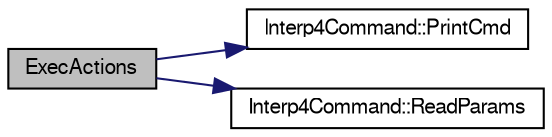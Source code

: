 digraph "ExecActions"
{
 // LATEX_PDF_SIZE
  edge [fontname="FreeSans",fontsize="10",labelfontname="FreeSans",labelfontsize="10"];
  node [fontname="FreeSans",fontsize="10",shape=record];
  rankdir="LR";
  Node1 [label="ExecActions",height=0.2,width=0.4,color="black", fillcolor="grey75", style="filled", fontcolor="black",tooltip=" "];
  Node1 -> Node2 [color="midnightblue",fontsize="10",style="solid",fontname="FreeSans"];
  Node2 [label="Interp4Command::PrintCmd",height=0.2,width=0.4,color="black", fillcolor="white", style="filled",URL="$classInterp4Command.html#a08fbbf2a70cdac46930b0eba6f5f361c",tooltip="Wyświetla postać bieżącego polecenia (nazwę oraz wartości parametrów)."];
  Node1 -> Node3 [color="midnightblue",fontsize="10",style="solid",fontname="FreeSans"];
  Node3 [label="Interp4Command::ReadParams",height=0.2,width=0.4,color="black", fillcolor="white", style="filled",URL="$classInterp4Command.html#a3e15ef01af10fa8961926fd9b0274ab8",tooltip="Czyta wartości parametrów danego polecenia."];
}
